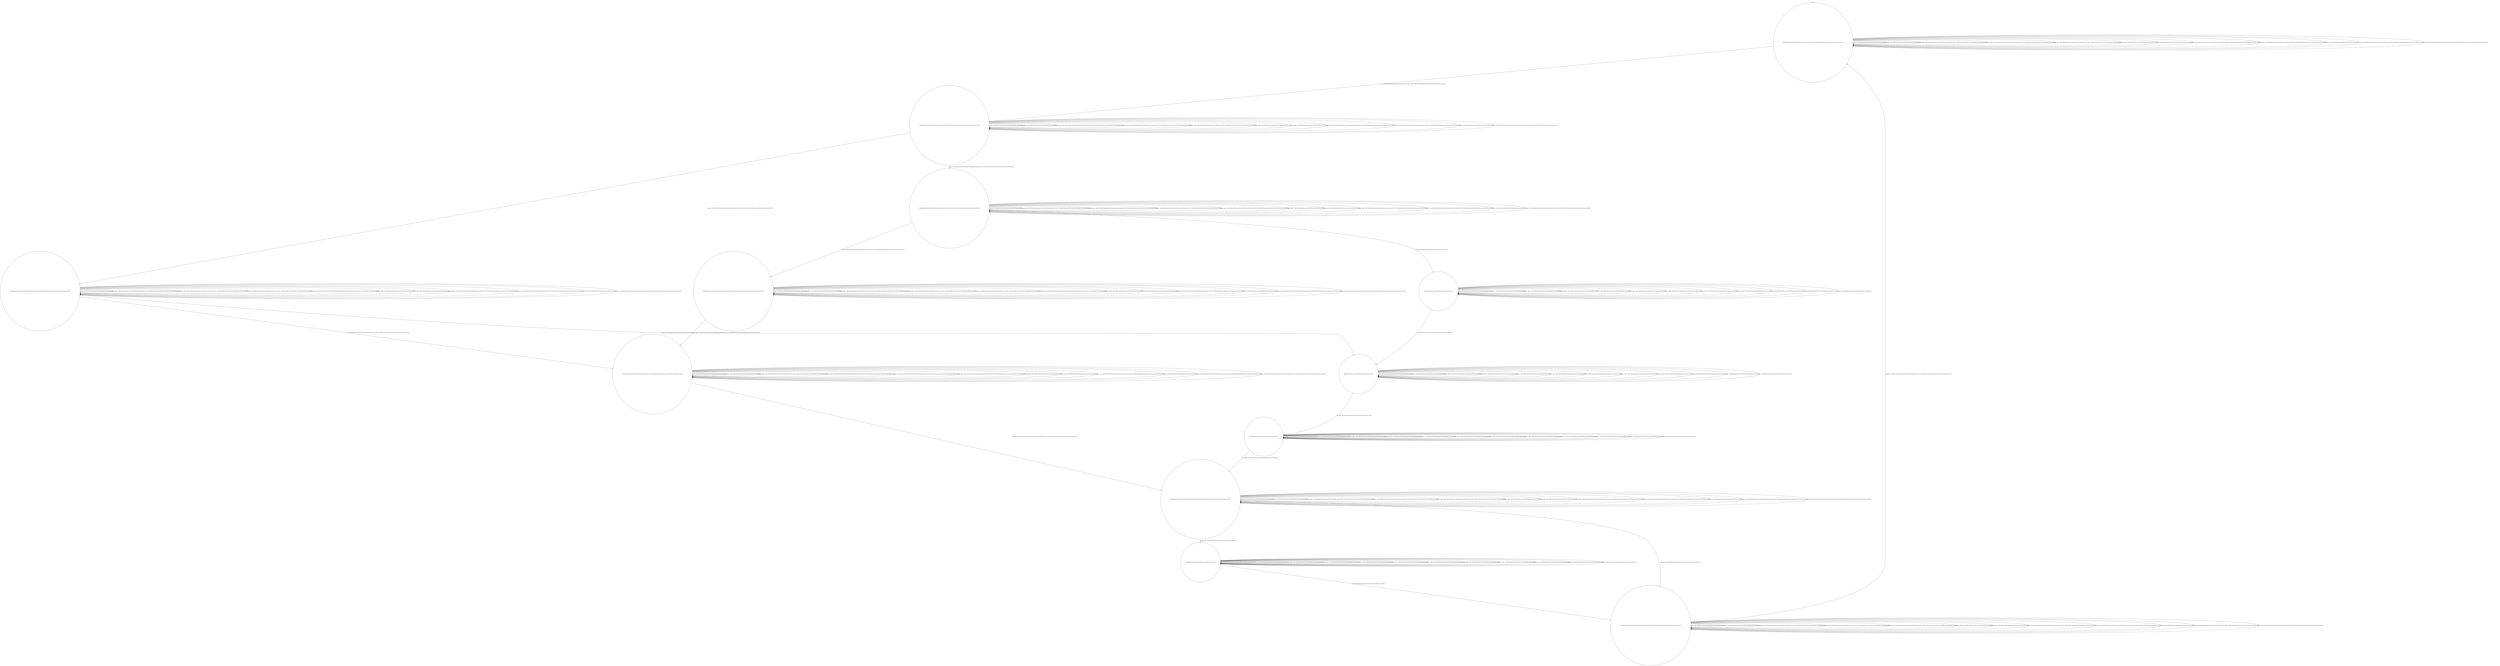 digraph g {
	edge [lblstyle="above, sloped"];
	s0 [shape="circle" label="0@[((EUR and TEA and CAP and TON and not DOL and not COF) or (EUR and TEA and not DOL and not TON and not CAP and not COF))]"];
	s1 [shape="circle" label="1@[((EUR and TEA and CAP and TON and not DOL and not COF) or (EUR and TEA and not DOL and not TON and not CAP and not COF))]"];
	s2 [shape="circle" label="2@[((EUR and TEA and CAP and TON and not DOL and not COF) or (EUR and TEA and not DOL and not TON and not CAP and not COF))]"];
	s3 [shape="circle" label="3@[((EUR and TEA and CAP and TON and not DOL and not COF) or (EUR and TEA and not DOL and not TON and not CAP and not COF))]"];
	s4 [shape="circle" label="4@[((EUR and TEA and CAP and TON and not DOL and not COF))]"];
	s5 [shape="circle" label="5@[((EUR and TEA and CAP and TON and not DOL and not COF) or (EUR and TEA and not DOL and not TON and not CAP and not COF))]"];
	s6 [shape="circle" label="6@[((EUR and TEA and CAP and TON and not DOL and not COF))]"];
	s7 [shape="circle" label="7@[((EUR and TEA and CAP and TON and not DOL and not COF) or (EUR and TEA and not DOL and not TON and not CAP and not COF))]"];
	s8 [shape="circle" label="8@[((EUR and TEA and CAP and TON and not DOL and not COF) or (EUR and TEA and not DOL and not TON and not CAP and not COF))]"];
	s9 [shape="circle" label="9@[((EUR and TEA and CAP and TON and not DOL and not COF))]"];
	s10 [shape="circle" label="10@[((EUR and TEA and CAP and TON and not DOL and not COF))]"];
	s11 [shape="circle" label="11@[((EUR and TEA and CAP and TON and not DOL and not COF) or (EUR and TEA and not DOL and not TON and not CAP and not COF))]"];
	s0 -> s0 [label="cap / nok() [((EUR and TEA and CAP and TON and not DOL and not COF))]"];
	s0 -> s0 [label="coffee / nok() [((EUR and TEA and CAP and TON and not DOL and not COF))]"];
	s0 -> s0 [label="cup_taken / nok() [((EUR and TEA and CAP and TON and not DOL and not COF) or (EUR and TEA and not DOL and not TON and not CAP and not COF))]"];
	s0 -> s0 [label="display_done / nok() [((EUR and TEA and CAP and TON and not DOL and not COF) or (EUR and TEA and not DOL and not TON and not CAP and not COF))]"];
	s0 -> s1 [label="euro / ok() [((EUR and TEA and CAP and TON and not DOL and not COF) or (EUR and TEA and not DOL and not TON and not CAP and not COF))]"];
	s0 -> s0 [label="no_sugar / nok() [((EUR and TEA and CAP and TON and not DOL and not COF) or (EUR and TEA and not DOL and not TON and not CAP and not COF))]"];
	s0 -> s0 [label="pour_coffee / nok() [((EUR and TEA and CAP and TON and not DOL and not COF))]"];
	s0 -> s0 [label="pour_milk / nok() [((EUR and TEA and CAP and TON and not DOL and not COF))]"];
	s0 -> s0 [label="pour_sugar / nok() [((EUR and TEA and CAP and TON and not DOL and not COF) or (EUR and TEA and not DOL and not TON and not CAP and not COF))]"];
	s0 -> s0 [label="pour_tea / nok() [((EUR and TEA and CAP and TON and not DOL and not COF) or (EUR and TEA and not DOL and not TON and not CAP and not COF))]"];
	s0 -> s0 [label="ring / nok() [((EUR and TEA and CAP and TON and not DOL and not COF))]"];
	s0 -> s0 [label="sugar / nok() [((EUR and TEA and CAP and TON and not DOL and not COF) or (EUR and TEA and not DOL and not TON and not CAP and not COF))]"];
	s0 -> s0 [label="tea / nok() [((EUR and TEA and CAP and TON and not DOL and not COF) or (EUR and TEA and not DOL and not TON and not CAP and not COF))]"];
	s1 -> s1 [label="cap / nok() [((EUR and TEA and CAP and TON and not DOL and not COF))]"];
	s1 -> s1 [label="coffee / nok() [((EUR and TEA and CAP and TON and not DOL and not COF))]"];
	s1 -> s1 [label="cup_taken / nok() [((EUR and TEA and CAP and TON and not DOL and not COF) or (EUR and TEA and not DOL and not TON and not CAP and not COF))]"];
	s1 -> s1 [label="display_done / nok() [((EUR and TEA and CAP and TON and not DOL and not COF) or (EUR and TEA and not DOL and not TON and not CAP and not COF))]"];
	s1 -> s1 [label="euro / nok() [((EUR and TEA and CAP and TON and not DOL and not COF) or (EUR and TEA and not DOL and not TON and not CAP and not COF))]"];
	s1 -> s2 [label="no_sugar / ok() [((EUR and TEA and CAP and TON and not DOL and not COF) or (EUR and TEA and not DOL and not TON and not CAP and not COF))]"];
	s1 -> s1 [label="pour_coffee / nok() [((EUR and TEA and CAP and TON and not DOL and not COF))]"];
	s1 -> s1 [label="pour_milk / nok() [((EUR and TEA and CAP and TON and not DOL and not COF))]"];
	s1 -> s1 [label="pour_sugar / nok() [((EUR and TEA and CAP and TON and not DOL and not COF) or (EUR and TEA and not DOL and not TON and not CAP and not COF))]"];
	s1 -> s1 [label="pour_tea / nok() [((EUR and TEA and CAP and TON and not DOL and not COF) or (EUR and TEA and not DOL and not TON and not CAP and not COF))]"];
	s1 -> s1 [label="ring / nok() [((EUR and TEA and CAP and TON and not DOL and not COF))]"];
	s1 -> s3 [label="sugar / ok() [((EUR and TEA and CAP and TON and not DOL and not COF) or (EUR and TEA and not DOL and not TON and not CAP and not COF))]"];
	s1 -> s1 [label="tea / nok() [((EUR and TEA and CAP and TON and not DOL and not COF) or (EUR and TEA and not DOL and not TON and not CAP and not COF))]"];
	s2 -> s6 [label="cap / ok() [((EUR and TEA and CAP and TON and not DOL and not COF))]"];
	s2 -> s2 [label="coffee / Ω [((EUR and TEA and CAP and TON and not DOL and not COF))]"];
	s2 -> s2 [label="cup_taken / nok() [((EUR and TEA and CAP and TON and not DOL and not COF) or (EUR and TEA and not DOL and not TON and not CAP and not COF))]"];
	s2 -> s2 [label="display_done / nok() [((EUR and TEA and CAP and TON and not DOL and not COF) or (EUR and TEA and not DOL and not TON and not CAP and not COF))]"];
	s2 -> s2 [label="euro / nok() [((EUR and TEA and CAP and TON and not DOL and not COF) or (EUR and TEA and not DOL and not TON and not CAP and not COF))]"];
	s2 -> s2 [label="no_sugar / nok() [((EUR and TEA and CAP and TON and not DOL and not COF) or (EUR and TEA and not DOL and not TON and not CAP and not COF))]"];
	s2 -> s2 [label="pour_coffee / nok() [((EUR and TEA and CAP and TON and not DOL and not COF))]"];
	s2 -> s2 [label="pour_milk / nok() [((EUR and TEA and CAP and TON and not DOL and not COF))]"];
	s2 -> s2 [label="pour_sugar / nok() [((EUR and TEA and CAP and TON and not DOL and not COF) or (EUR and TEA and not DOL and not TON and not CAP and not COF))]"];
	s2 -> s2 [label="pour_tea / nok() [((EUR and TEA and CAP and TON and not DOL and not COF) or (EUR and TEA and not DOL and not TON and not CAP and not COF))]"];
	s2 -> s2 [label="ring / nok() [((EUR and TEA and CAP and TON and not DOL and not COF))]"];
	s2 -> s2 [label="sugar / void() [((EUR and TEA and CAP and TON and not DOL and not COF) or (EUR and TEA and not DOL and not TON and not CAP and not COF))]"];
	s2 -> s7 [label="tea / ok() [((EUR and TEA and CAP and TON and not DOL and not COF) or (EUR and TEA and not DOL and not TON and not CAP and not COF))]"];
	s3 -> s4 [label="cap / ok() [((EUR and TEA and CAP and TON and not DOL and not COF))]"];
	s3 -> s3 [label="coffee / Ω [((EUR and TEA and CAP and TON and not DOL and not COF))]"];
	s3 -> s3 [label="cup_taken / nok() [((EUR and TEA and CAP and TON and not DOL and not COF) or (EUR and TEA and not DOL and not TON and not CAP and not COF))]"];
	s3 -> s3 [label="display_done / nok() [((EUR and TEA and CAP and TON and not DOL and not COF) or (EUR and TEA and not DOL and not TON and not CAP and not COF))]"];
	s3 -> s3 [label="euro / nok() [((EUR and TEA and CAP and TON and not DOL and not COF) or (EUR and TEA and not DOL and not TON and not CAP and not COF))]"];
	s3 -> s3 [label="no_sugar / void() [((EUR and TEA and CAP and TON and not DOL and not COF) or (EUR and TEA and not DOL and not TON and not CAP and not COF))]"];
	s3 -> s3 [label="pour_coffee / nok() [((EUR and TEA and CAP and TON and not DOL and not COF))]"];
	s3 -> s3 [label="pour_milk / nok() [((EUR and TEA and CAP and TON and not DOL and not COF))]"];
	s3 -> s3 [label="pour_sugar / nok() [((EUR and TEA and CAP and TON and not DOL and not COF) or (EUR and TEA and not DOL and not TON and not CAP and not COF))]"];
	s3 -> s3 [label="pour_tea / nok() [((EUR and TEA and CAP and TON and not DOL and not COF) or (EUR and TEA and not DOL and not TON and not CAP and not COF))]"];
	s3 -> s3 [label="ring / nok() [((EUR and TEA and CAP and TON and not DOL and not COF))]"];
	s3 -> s3 [label="sugar / nok() [((EUR and TEA and CAP and TON and not DOL and not COF) or (EUR and TEA and not DOL and not TON and not CAP and not COF))]"];
	s3 -> s5 [label="tea / ok() [((EUR and TEA and CAP and TON and not DOL and not COF) or (EUR and TEA and not DOL and not TON and not CAP and not COF))]"];
	s4 -> s4 [label="cap / nok() [((EUR and TEA and CAP and TON and not DOL and not COF))]"];
	s4 -> s4 [label="coffee / void() [((EUR and TEA and CAP and TON and not DOL and not COF))]"];
	s4 -> s4 [label="cup_taken / nok() [((EUR and TEA and CAP and TON and not DOL and not COF))]"];
	s4 -> s4 [label="display_done / nok() [((EUR and TEA and CAP and TON and not DOL and not COF))]"];
	s4 -> s4 [label="euro / nok() [((EUR and TEA and CAP and TON and not DOL and not COF))]"];
	s4 -> s4 [label="no_sugar / nok() [((EUR and TEA and CAP and TON and not DOL and not COF))]"];
	s4 -> s4 [label="pour_coffee / nok() [((EUR and TEA and CAP and TON and not DOL and not COF))]"];
	s4 -> s4 [label="pour_milk / nok() [((EUR and TEA and CAP and TON and not DOL and not COF))]"];
	s4 -> s6 [label="pour_sugar / ok() [((EUR and TEA and CAP and TON and not DOL and not COF))]"];
	s4 -> s4 [label="pour_tea / nok() [((EUR and TEA and CAP and TON and not DOL and not COF))]"];
	s4 -> s4 [label="ring / nok() [((EUR and TEA and CAP and TON and not DOL and not COF))]"];
	s4 -> s4 [label="sugar / nok() [((EUR and TEA and CAP and TON and not DOL and not COF))]"];
	s4 -> s4 [label="tea / void() [((EUR and TEA and CAP and TON and not DOL and not COF))]"];
	s5 -> s5 [label="cap / void() [((EUR and TEA and CAP and TON and not DOL and not COF))]"];
	s5 -> s5 [label="coffee / void() [((EUR and TEA and CAP and TON and not DOL and not COF))]"];
	s5 -> s5 [label="cup_taken / nok() [((EUR and TEA and CAP and TON and not DOL and not COF) or (EUR and TEA and not DOL and not TON and not CAP and not COF))]"];
	s5 -> s5 [label="display_done / nok() [((EUR and TEA and CAP and TON and not DOL and not COF) or (EUR and TEA and not DOL and not TON and not CAP and not COF))]"];
	s5 -> s5 [label="euro / nok() [((EUR and TEA and CAP and TON and not DOL and not COF) or (EUR and TEA and not DOL and not TON and not CAP and not COF))]"];
	s5 -> s5 [label="no_sugar / nok() [((EUR and TEA and CAP and TON and not DOL and not COF) or (EUR and TEA and not DOL and not TON and not CAP and not COF))]"];
	s5 -> s5 [label="pour_coffee / nok() [((EUR and TEA and CAP and TON and not DOL and not COF))]"];
	s5 -> s5 [label="pour_milk / nok() [((EUR and TEA and CAP and TON and not DOL and not COF))]"];
	s5 -> s7 [label="pour_sugar / ok() [((EUR and TEA and CAP and TON and not DOL and not COF) or (EUR and TEA and not DOL and not TON and not CAP and not COF))]"];
	s5 -> s5 [label="pour_tea / nok() [((EUR and TEA and CAP and TON and not DOL and not COF) or (EUR and TEA and not DOL and not TON and not CAP and not COF))]"];
	s5 -> s5 [label="ring / nok() [((EUR and TEA and CAP and TON and not DOL and not COF))]"];
	s5 -> s5 [label="sugar / nok() [((EUR and TEA and CAP and TON and not DOL and not COF) or (EUR and TEA and not DOL and not TON and not CAP and not COF))]"];
	s5 -> s5 [label="tea / nok() [((EUR and TEA and CAP and TON and not DOL and not COF) or (EUR and TEA and not DOL and not TON and not CAP and not COF))]"];
	s6 -> s6 [label="cap / nok() [((EUR and TEA and CAP and TON and not DOL and not COF))]"];
	s6 -> s6 [label="coffee / void() [((EUR and TEA and CAP and TON and not DOL and not COF))]"];
	s6 -> s6 [label="cup_taken / nok() [((EUR and TEA and CAP and TON and not DOL and not COF))]"];
	s6 -> s6 [label="display_done / nok() [((EUR and TEA and CAP and TON and not DOL and not COF))]"];
	s6 -> s6 [label="euro / nok() [((EUR and TEA and CAP and TON and not DOL and not COF))]"];
	s6 -> s6 [label="no_sugar / nok() [((EUR and TEA and CAP and TON and not DOL and not COF))]"];
	s6 -> s6 [label="pour_coffee / nok() [((EUR and TEA and CAP and TON and not DOL and not COF))]"];
	s6 -> s9 [label="pour_milk / ok() [((EUR and TEA and CAP and TON and not DOL and not COF))]"];
	s6 -> s6 [label="pour_sugar / nok() [((EUR and TEA and CAP and TON and not DOL and not COF))]"];
	s6 -> s6 [label="pour_tea / nok() [((EUR and TEA and CAP and TON and not DOL and not COF))]"];
	s6 -> s6 [label="ring / nok() [((EUR and TEA and CAP and TON and not DOL and not COF))]"];
	s6 -> s6 [label="sugar / nok() [((EUR and TEA and CAP and TON and not DOL and not COF))]"];
	s6 -> s6 [label="tea / void() [((EUR and TEA and CAP and TON and not DOL and not COF))]"];
	s7 -> s7 [label="cap / void() [((EUR and TEA and CAP and TON and not DOL and not COF))]"];
	s7 -> s7 [label="coffee / void() [((EUR and TEA and CAP and TON and not DOL and not COF))]"];
	s7 -> s7 [label="cup_taken / nok() [((EUR and TEA and CAP and TON and not DOL and not COF) or (EUR and TEA and not DOL and not TON and not CAP and not COF))]"];
	s7 -> s7 [label="display_done / nok() [((EUR and TEA and CAP and TON and not DOL and not COF) or (EUR and TEA and not DOL and not TON and not CAP and not COF))]"];
	s7 -> s7 [label="euro / nok() [((EUR and TEA and CAP and TON and not DOL and not COF) or (EUR and TEA and not DOL and not TON and not CAP and not COF))]"];
	s7 -> s7 [label="no_sugar / nok() [((EUR and TEA and CAP and TON and not DOL and not COF) or (EUR and TEA and not DOL and not TON and not CAP and not COF))]"];
	s7 -> s7 [label="pour_coffee / nok() [((EUR and TEA and CAP and TON and not DOL and not COF))]"];
	s7 -> s7 [label="pour_milk / nok() [((EUR and TEA and CAP and TON and not DOL and not COF))]"];
	s7 -> s7 [label="pour_sugar / nok() [((EUR and TEA and CAP and TON and not DOL and not COF) or (EUR and TEA and not DOL and not TON and not CAP and not COF))]"];
	s7 -> s8 [label="pour_tea / ok() [((EUR and TEA and CAP and TON and not DOL and not COF) or (EUR and TEA and not DOL and not TON and not CAP and not COF))]"];
	s7 -> s7 [label="ring / nok() [((EUR and TEA and CAP and TON and not DOL and not COF))]"];
	s7 -> s7 [label="sugar / nok() [((EUR and TEA and CAP and TON and not DOL and not COF) or (EUR and TEA and not DOL and not TON and not CAP and not COF))]"];
	s7 -> s7 [label="tea / nok() [((EUR and TEA and CAP and TON and not DOL and not COF) or (EUR and TEA and not DOL and not TON and not CAP and not COF))]"];
	s8 -> s8 [label="cap / nok() [((EUR and TEA and CAP and TON and not DOL and not COF))]"];
	s8 -> s8 [label="coffee / nok() [((EUR and TEA and CAP and TON and not DOL and not COF))]"];
	s8 -> s8 [label="cup_taken / nok() [((EUR and TEA and CAP and TON and not DOL and not COF) or (EUR and TEA and not DOL and not TON and not CAP and not COF))]"];
	s8 -> s11 [label="display_done / ok() [((EUR and TEA and not DOL and not TON and not CAP and not COF))]"];
	s8 -> s10 [label="display_done / ok() [((EUR and TEA and CAP and TON and not DOL and not COF))]"];
	s8 -> s8 [label="euro / nok() [((EUR and TEA and CAP and TON and not DOL and not COF) or (EUR and TEA and not DOL and not TON and not CAP and not COF))]"];
	s8 -> s8 [label="no_sugar / nok() [((EUR and TEA and CAP and TON and not DOL and not COF) or (EUR and TEA and not DOL and not TON and not CAP and not COF))]"];
	s8 -> s8 [label="pour_coffee / nok() [((EUR and TEA and CAP and TON and not DOL and not COF))]"];
	s8 -> s8 [label="pour_milk / nok() [((EUR and TEA and CAP and TON and not DOL and not COF))]"];
	s8 -> s8 [label="pour_sugar / nok() [((EUR and TEA and CAP and TON and not DOL and not COF) or (EUR and TEA and not DOL and not TON and not CAP and not COF))]"];
	s8 -> s8 [label="pour_tea / nok() [((EUR and TEA and CAP and TON and not DOL and not COF) or (EUR and TEA and not DOL and not TON and not CAP and not COF))]"];
	s8 -> s8 [label="ring / nok() [((EUR and TEA and CAP and TON and not DOL and not COF))]"];
	s8 -> s8 [label="sugar / nok() [((EUR and TEA and CAP and TON and not DOL and not COF) or (EUR and TEA and not DOL and not TON and not CAP and not COF))]"];
	s8 -> s8 [label="tea / nok() [((EUR and TEA and CAP and TON and not DOL and not COF) or (EUR and TEA and not DOL and not TON and not CAP and not COF))]"];
	s9 -> s9 [label="cap / nok() [((EUR and TEA and CAP and TON and not DOL and not COF))]"];
	s9 -> s9 [label="coffee / nok() [((EUR and TEA and CAP and TON and not DOL and not COF))]"];
	s9 -> s9 [label="cup_taken / nok() [((EUR and TEA and CAP and TON and not DOL and not COF))]"];
	s9 -> s9 [label="display_done / nok() [((EUR and TEA and CAP and TON and not DOL and not COF))]"];
	s9 -> s9 [label="euro / nok() [((EUR and TEA and CAP and TON and not DOL and not COF))]"];
	s9 -> s9 [label="no_sugar / nok() [((EUR and TEA and CAP and TON and not DOL and not COF))]"];
	s9 -> s8 [label="pour_coffee / ok() [((EUR and TEA and CAP and TON and not DOL and not COF))]"];
	s9 -> s9 [label="pour_milk / nok() [((EUR and TEA and CAP and TON and not DOL and not COF))]"];
	s9 -> s9 [label="pour_sugar / nok() [((EUR and TEA and CAP and TON and not DOL and not COF))]"];
	s9 -> s9 [label="pour_tea / nok() [((EUR and TEA and CAP and TON and not DOL and not COF))]"];
	s9 -> s9 [label="ring / nok() [((EUR and TEA and CAP and TON and not DOL and not COF))]"];
	s9 -> s9 [label="sugar / nok() [((EUR and TEA and CAP and TON and not DOL and not COF))]"];
	s9 -> s9 [label="tea / nok() [((EUR and TEA and CAP and TON and not DOL and not COF))]"];
	s10 -> s10 [label="cap / nok() [((EUR and TEA and CAP and TON and not DOL and not COF))]"];
	s10 -> s10 [label="coffee / nok() [((EUR and TEA and CAP and TON and not DOL and not COF))]"];
	s10 -> s10 [label="cup_taken / nok() [((EUR and TEA and CAP and TON and not DOL and not COF))]"];
	s10 -> s10 [label="display_done / nok() [((EUR and TEA and CAP and TON and not DOL and not COF))]"];
	s10 -> s10 [label="euro / nok() [((EUR and TEA and CAP and TON and not DOL and not COF))]"];
	s10 -> s10 [label="no_sugar / nok() [((EUR and TEA and CAP and TON and not DOL and not COF))]"];
	s10 -> s10 [label="pour_coffee / nok() [((EUR and TEA and CAP and TON and not DOL and not COF))]"];
	s10 -> s10 [label="pour_milk / nok() [((EUR and TEA and CAP and TON and not DOL and not COF))]"];
	s10 -> s10 [label="pour_sugar / nok() [((EUR and TEA and CAP and TON and not DOL and not COF))]"];
	s10 -> s10 [label="pour_tea / nok() [((EUR and TEA and CAP and TON and not DOL and not COF))]"];
	s10 -> s11 [label="ring / ok() [((EUR and TEA and CAP and TON and not DOL and not COF))]"];
	s10 -> s10 [label="sugar / nok() [((EUR and TEA and CAP and TON and not DOL and not COF))]"];
	s10 -> s10 [label="tea / nok() [((EUR and TEA and CAP and TON and not DOL and not COF))]"];
	s11 -> s11 [label="cap / nok() [((EUR and TEA and CAP and TON and not DOL and not COF))]"];
	s11 -> s11 [label="coffee / nok() [((EUR and TEA and CAP and TON and not DOL and not COF))]"];
	s11 -> s0 [label="cup_taken / ok() [((EUR and TEA and CAP and TON and not DOL and not COF) or (EUR and TEA and not DOL and not TON and not CAP and not COF))]"];
	s11 -> s11 [label="display_done / nok() [((EUR and TEA and CAP and TON and not DOL and not COF) or (EUR and TEA and not DOL and not TON and not CAP and not COF))]"];
	s11 -> s11 [label="euro / nok() [((EUR and TEA and CAP and TON and not DOL and not COF) or (EUR and TEA and not DOL and not TON and not CAP and not COF))]"];
	s11 -> s11 [label="no_sugar / nok() [((EUR and TEA and CAP and TON and not DOL and not COF) or (EUR and TEA and not DOL and not TON and not CAP and not COF))]"];
	s11 -> s11 [label="pour_coffee / nok() [((EUR and TEA and CAP and TON and not DOL and not COF))]"];
	s11 -> s11 [label="pour_milk / nok() [((EUR and TEA and CAP and TON and not DOL and not COF))]"];
	s11 -> s11 [label="pour_sugar / nok() [((EUR and TEA and CAP and TON and not DOL and not COF) or (EUR and TEA and not DOL and not TON and not CAP and not COF))]"];
	s11 -> s11 [label="pour_tea / nok() [((EUR and TEA and CAP and TON and not DOL and not COF) or (EUR and TEA and not DOL and not TON and not CAP and not COF))]"];
	s11 -> s11 [label="ring / nok() [((EUR and TEA and CAP and TON and not DOL and not COF))]"];
	s11 -> s11 [label="sugar / nok() [((EUR and TEA and CAP and TON and not DOL and not COF) or (EUR and TEA and not DOL and not TON and not CAP and not COF))]"];
	s11 -> s11 [label="tea / nok() [((EUR and TEA and CAP and TON and not DOL and not COF) or (EUR and TEA and not DOL and not TON and not CAP and not COF))]"];
	__start0 [label="" shape="none" width="0" height="0"];
	__start0 -> s0;
}